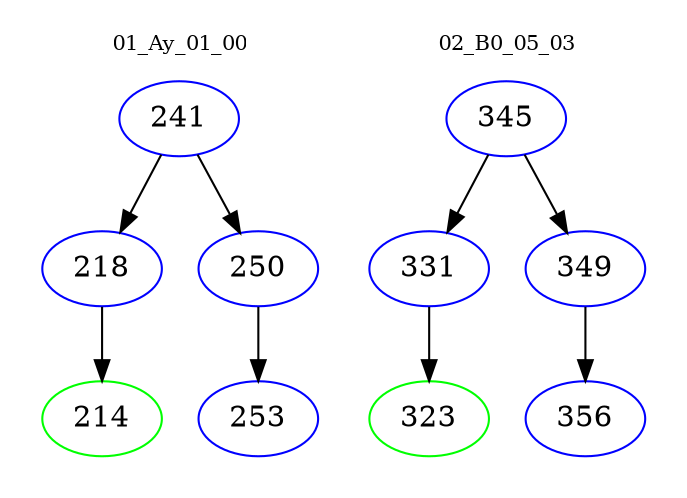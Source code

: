 digraph{
subgraph cluster_0 {
color = white
label = "01_Ay_01_00";
fontsize=10;
T0_241 [label="241", color="blue"]
T0_241 -> T0_218 [color="black"]
T0_218 [label="218", color="blue"]
T0_218 -> T0_214 [color="black"]
T0_214 [label="214", color="green"]
T0_241 -> T0_250 [color="black"]
T0_250 [label="250", color="blue"]
T0_250 -> T0_253 [color="black"]
T0_253 [label="253", color="blue"]
}
subgraph cluster_1 {
color = white
label = "02_B0_05_03";
fontsize=10;
T1_345 [label="345", color="blue"]
T1_345 -> T1_331 [color="black"]
T1_331 [label="331", color="blue"]
T1_331 -> T1_323 [color="black"]
T1_323 [label="323", color="green"]
T1_345 -> T1_349 [color="black"]
T1_349 [label="349", color="blue"]
T1_349 -> T1_356 [color="black"]
T1_356 [label="356", color="blue"]
}
}
